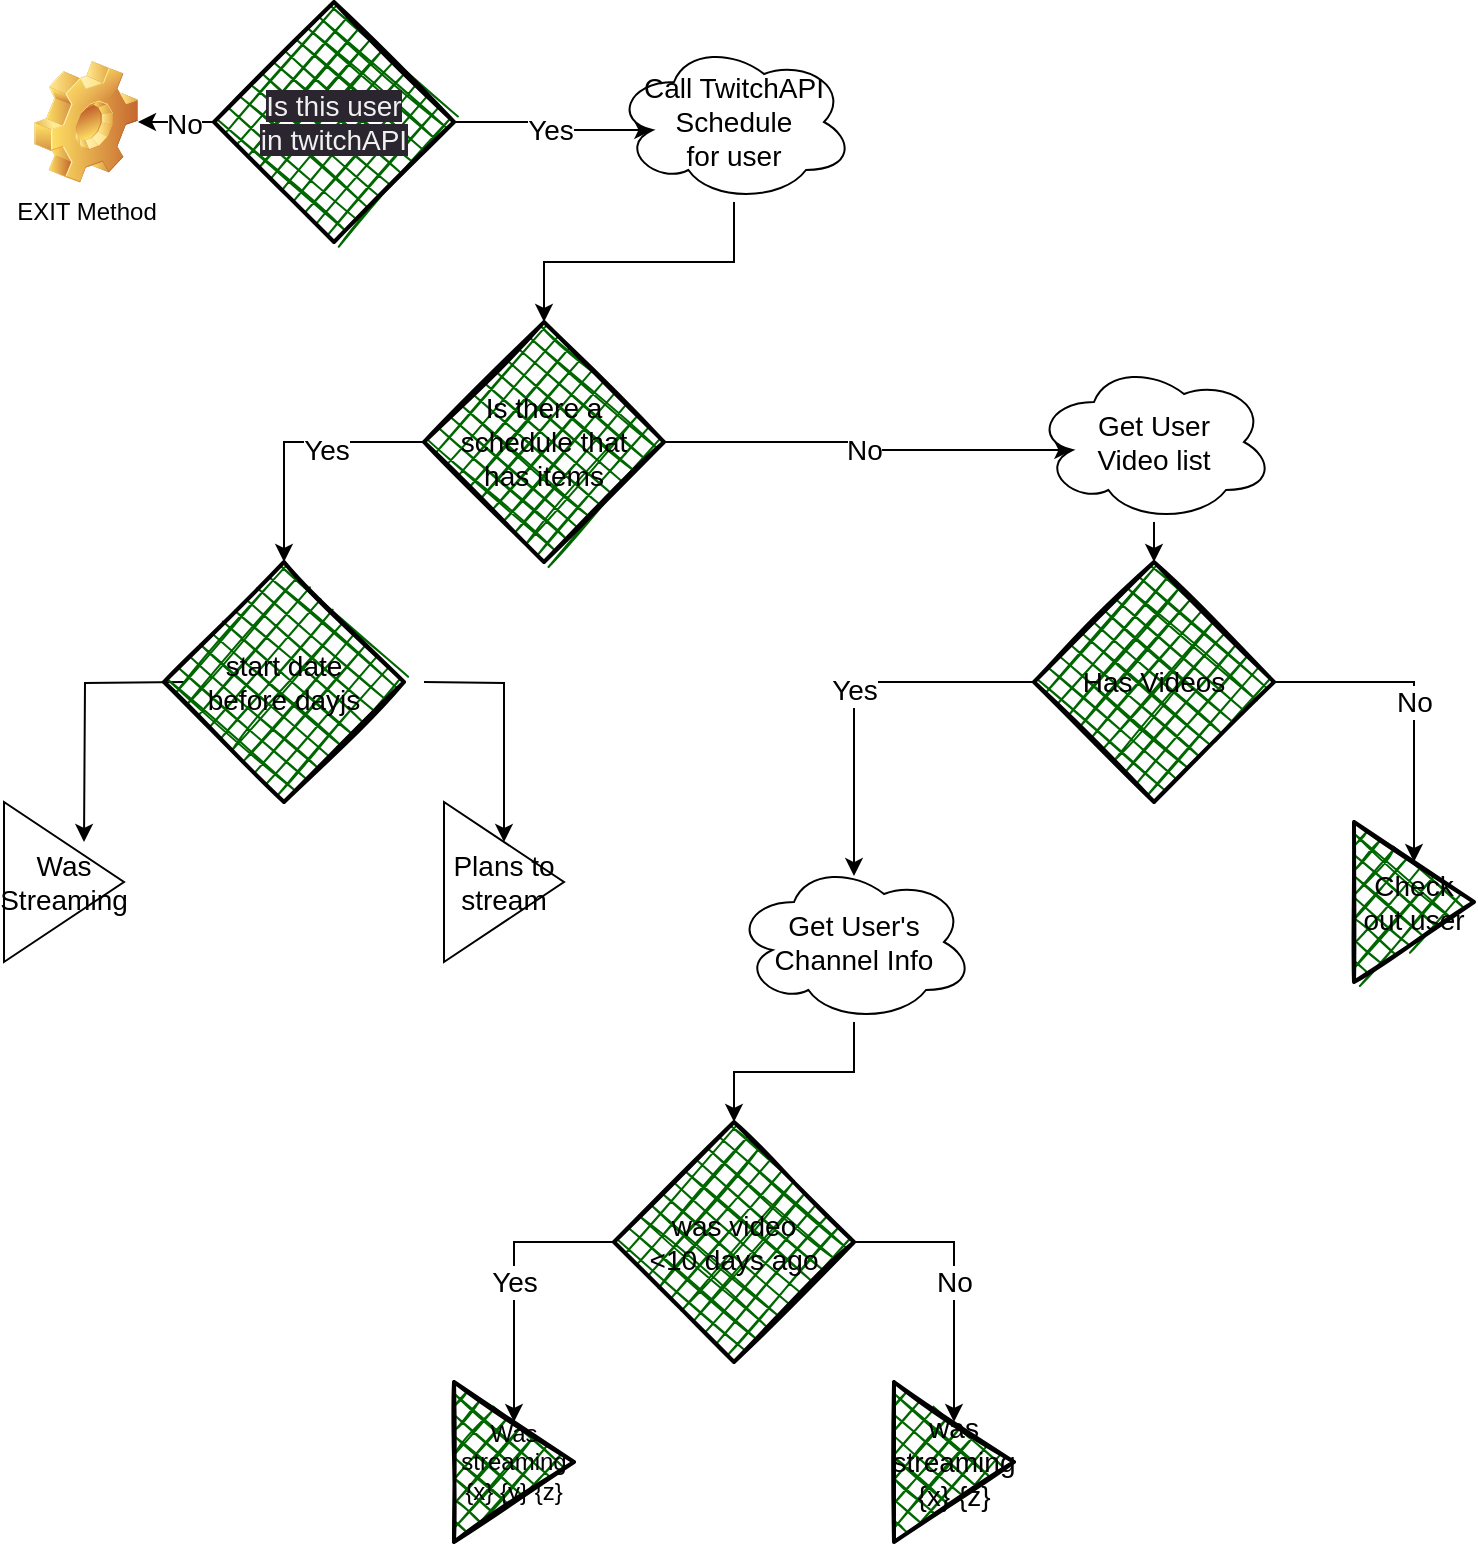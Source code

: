 <mxfile version="20.8.3" type="device"><diagram id="8tQJV8m8m_nk9vcsK3re" name="Page-1"><mxGraphModel dx="1434" dy="760" grid="1" gridSize="10" guides="1" tooltips="1" connect="1" arrows="1" fold="1" page="1" pageScale="1" pageWidth="850" pageHeight="1100" math="0" shadow="0"><root><mxCell id="0"/><mxCell id="1" parent="0"/><mxCell id="If_p3n30EdfCmcMn5kvQ-5" style="edgeStyle=orthogonalEdgeStyle;rounded=0;orthogonalLoop=1;jettySize=auto;html=1;" parent="1" source="If_p3n30EdfCmcMn5kvQ-3" target="If_p3n30EdfCmcMn5kvQ-4" edge="1"><mxGeometry relative="1" as="geometry"/></mxCell><mxCell id="If_p3n30EdfCmcMn5kvQ-6" value="&lt;font style=&quot;font-size: 14px;&quot;&gt;No&lt;/font&gt;" style="edgeLabel;html=1;align=center;verticalAlign=middle;resizable=0;points=[];" parent="If_p3n30EdfCmcMn5kvQ-5" vertex="1" connectable="0"><mxGeometry x="-0.263" y="1" relative="1" as="geometry"><mxPoint as="offset"/></mxGeometry></mxCell><mxCell id="If_p3n30EdfCmcMn5kvQ-9" value="Yes" style="edgeStyle=orthogonalEdgeStyle;rounded=0;orthogonalLoop=1;jettySize=auto;html=1;entryX=0.16;entryY=0.55;entryDx=0;entryDy=0;entryPerimeter=0;fontSize=14;" parent="1" source="If_p3n30EdfCmcMn5kvQ-3" target="If_p3n30EdfCmcMn5kvQ-8" edge="1"><mxGeometry relative="1" as="geometry"/></mxCell><mxCell id="If_p3n30EdfCmcMn5kvQ-3" value="&lt;font style=&quot;font-size: 14px;&quot;&gt;&lt;span style=&quot;color: rgb(240, 240, 240); font-family: Helvetica; font-style: normal; font-variant-ligatures: normal; font-variant-caps: normal; font-weight: 400; letter-spacing: normal; orphans: 2; text-indent: 0px; text-transform: none; widows: 2; word-spacing: 0px; -webkit-text-stroke-width: 0px; background-color: rgb(42, 37, 47); text-decoration-thickness: initial; text-decoration-style: initial; text-decoration-color: initial; float: none; display: inline !important;&quot;&gt;Is this user&lt;/span&gt;&lt;br style=&quot;border-color: rgb(0, 0, 0); color: rgb(240, 240, 240); font-family: Helvetica; font-style: normal; font-variant-ligatures: normal; font-variant-caps: normal; font-weight: 400; letter-spacing: normal; orphans: 2; text-indent: 0px; text-transform: none; widows: 2; word-spacing: 0px; -webkit-text-stroke-width: 0px; background-color: rgb(42, 37, 47); text-decoration-thickness: initial; text-decoration-style: initial; text-decoration-color: initial;&quot;&gt;&lt;span style=&quot;color: rgb(240, 240, 240); font-family: Helvetica; font-style: normal; font-variant-ligatures: normal; font-variant-caps: normal; font-weight: 400; letter-spacing: normal; orphans: 2; text-indent: 0px; text-transform: none; widows: 2; word-spacing: 0px; -webkit-text-stroke-width: 0px; background-color: rgb(42, 37, 47); text-decoration-thickness: initial; text-decoration-style: initial; text-decoration-color: initial; float: none; display: inline !important;&quot;&gt;in twitchAPI&lt;/span&gt;&lt;br&gt;&lt;/font&gt;" style="rhombus;whiteSpace=wrap;html=1;strokeWidth=2;fillWeight=-1;hachureGap=8;fillStyle=cross-hatch;fillColor=#006600;sketch=1;align=center;verticalAlign=middle;" parent="1" vertex="1"><mxGeometry x="120" y="80" width="120" height="120" as="geometry"/></mxCell><mxCell id="If_p3n30EdfCmcMn5kvQ-4" value="EXIT Method" style="shape=image;html=1;verticalLabelPosition=bottom;verticalAlign=top;imageAspect=1;aspect=fixed;image=img/clipart/Gear_128x128.png" parent="1" vertex="1"><mxGeometry x="30" y="109.5" width="52" height="61" as="geometry"/></mxCell><mxCell id="If_p3n30EdfCmcMn5kvQ-11" style="edgeStyle=orthogonalEdgeStyle;rounded=0;orthogonalLoop=1;jettySize=auto;html=1;entryX=0.5;entryY=0;entryDx=0;entryDy=0;fontSize=14;" parent="1" source="If_p3n30EdfCmcMn5kvQ-8" target="If_p3n30EdfCmcMn5kvQ-10" edge="1"><mxGeometry relative="1" as="geometry"/></mxCell><mxCell id="If_p3n30EdfCmcMn5kvQ-8" value="Call TwitchAPI&lt;br&gt;Schedule &lt;br&gt;for user" style="ellipse;shape=cloud;whiteSpace=wrap;html=1;fontSize=14;" parent="1" vertex="1"><mxGeometry x="320" y="100" width="120" height="80" as="geometry"/></mxCell><mxCell id="If_p3n30EdfCmcMn5kvQ-14" style="edgeStyle=orthogonalEdgeStyle;rounded=0;orthogonalLoop=1;jettySize=auto;html=1;entryX=0.5;entryY=0;entryDx=0;entryDy=0;fontSize=14;" parent="1" source="If_p3n30EdfCmcMn5kvQ-10" target="If_p3n30EdfCmcMn5kvQ-13" edge="1"><mxGeometry relative="1" as="geometry"/></mxCell><mxCell id="If_p3n30EdfCmcMn5kvQ-24" value="Yes" style="edgeLabel;html=1;align=center;verticalAlign=middle;resizable=0;points=[];fontSize=14;" parent="If_p3n30EdfCmcMn5kvQ-14" vertex="1" connectable="0"><mxGeometry x="-0.246" y="4" relative="1" as="geometry"><mxPoint as="offset"/></mxGeometry></mxCell><mxCell id="If_p3n30EdfCmcMn5kvQ-27" value="No" style="edgeStyle=orthogonalEdgeStyle;rounded=0;orthogonalLoop=1;jettySize=auto;html=1;entryX=0.16;entryY=0.55;entryDx=0;entryDy=0;entryPerimeter=0;fontSize=14;" parent="1" source="If_p3n30EdfCmcMn5kvQ-10" target="If_p3n30EdfCmcMn5kvQ-26" edge="1"><mxGeometry relative="1" as="geometry"/></mxCell><mxCell id="If_p3n30EdfCmcMn5kvQ-10" value="&lt;font style=&quot;font-size: 14px;&quot;&gt;Is there a schedule that&lt;br&gt;has items&lt;br&gt;&lt;/font&gt;" style="rhombus;whiteSpace=wrap;html=1;strokeWidth=2;fillWeight=-1;hachureGap=8;fillStyle=cross-hatch;fillColor=#006600;sketch=1;align=center;verticalAlign=middle;" parent="1" vertex="1"><mxGeometry x="225" y="240" width="120" height="120" as="geometry"/></mxCell><mxCell id="If_p3n30EdfCmcMn5kvQ-17" style="edgeStyle=orthogonalEdgeStyle;rounded=0;orthogonalLoop=1;jettySize=auto;html=1;exitX=1;exitY=0.5;exitDx=0;exitDy=0;fontSize=14;" parent="1" target="If_p3n30EdfCmcMn5kvQ-16" edge="1"><mxGeometry relative="1" as="geometry"><mxPoint x="225" y="420" as="sourcePoint"/></mxGeometry></mxCell><mxCell id="If_p3n30EdfCmcMn5kvQ-18" style="edgeStyle=orthogonalEdgeStyle;rounded=0;orthogonalLoop=1;jettySize=auto;html=1;entryX=0.5;entryY=0;entryDx=0;entryDy=0;fontSize=14;exitX=0;exitY=0.5;exitDx=0;exitDy=0;" parent="1" edge="1"><mxGeometry relative="1" as="geometry"><mxPoint x="105" y="420" as="sourcePoint"/><mxPoint x="55" y="500" as="targetPoint"/></mxGeometry></mxCell><mxCell id="If_p3n30EdfCmcMn5kvQ-13" value="&lt;font style=&quot;font-size: 14px;&quot;&gt;start date &lt;br&gt;before dayjs&lt;br&gt;&lt;/font&gt;" style="rhombus;whiteSpace=wrap;html=1;strokeWidth=2;fillWeight=-1;hachureGap=8;fillStyle=cross-hatch;fillColor=#006600;sketch=1;align=center;verticalAlign=middle;" parent="1" vertex="1"><mxGeometry x="95" y="360" width="120" height="120" as="geometry"/></mxCell><mxCell id="If_p3n30EdfCmcMn5kvQ-15" value="Was Streaming" style="triangle;whiteSpace=wrap;html=1;fontSize=14;" parent="1" vertex="1"><mxGeometry x="15" y="480" width="60" height="80" as="geometry"/></mxCell><mxCell id="If_p3n30EdfCmcMn5kvQ-16" value="Plans to&lt;br&gt;stream" style="triangle;whiteSpace=wrap;html=1;fontSize=14;" parent="1" vertex="1"><mxGeometry x="235" y="480" width="60" height="80" as="geometry"/></mxCell><mxCell id="If_p3n30EdfCmcMn5kvQ-30" value="Yes" style="edgeStyle=orthogonalEdgeStyle;rounded=0;orthogonalLoop=1;jettySize=auto;html=1;entryX=0.5;entryY=0.088;entryDx=0;entryDy=0;entryPerimeter=0;fontSize=14;" parent="1" source="If_p3n30EdfCmcMn5kvQ-21" target="If_p3n30EdfCmcMn5kvQ-29" edge="1"><mxGeometry relative="1" as="geometry"/></mxCell><mxCell id="If_p3n30EdfCmcMn5kvQ-42" value="No" style="edgeStyle=orthogonalEdgeStyle;rounded=0;orthogonalLoop=1;jettySize=auto;html=1;entryX=0.5;entryY=0;entryDx=0;entryDy=0;fontSize=14;" parent="1" source="If_p3n30EdfCmcMn5kvQ-21" target="If_p3n30EdfCmcMn5kvQ-41" edge="1"><mxGeometry relative="1" as="geometry"/></mxCell><mxCell id="If_p3n30EdfCmcMn5kvQ-21" value="&lt;font style=&quot;font-size: 14px;&quot;&gt;Has Videos&lt;br&gt;&lt;/font&gt;" style="rhombus;whiteSpace=wrap;html=1;strokeWidth=2;fillWeight=-1;hachureGap=8;fillStyle=cross-hatch;fillColor=#006600;sketch=1;align=center;verticalAlign=middle;" parent="1" vertex="1"><mxGeometry x="530" y="360" width="120" height="120" as="geometry"/></mxCell><mxCell id="If_p3n30EdfCmcMn5kvQ-28" style="edgeStyle=orthogonalEdgeStyle;rounded=0;orthogonalLoop=1;jettySize=auto;html=1;entryX=0.5;entryY=0;entryDx=0;entryDy=0;fontSize=14;" parent="1" source="If_p3n30EdfCmcMn5kvQ-26" target="If_p3n30EdfCmcMn5kvQ-21" edge="1"><mxGeometry relative="1" as="geometry"/></mxCell><mxCell id="If_p3n30EdfCmcMn5kvQ-26" value="Get User &lt;br&gt;Video list" style="ellipse;shape=cloud;whiteSpace=wrap;html=1;fontSize=14;" parent="1" vertex="1"><mxGeometry x="530" y="260" width="120" height="80" as="geometry"/></mxCell><mxCell id="If_p3n30EdfCmcMn5kvQ-33" style="edgeStyle=orthogonalEdgeStyle;rounded=0;orthogonalLoop=1;jettySize=auto;html=1;fontSize=14;" parent="1" source="If_p3n30EdfCmcMn5kvQ-29" target="If_p3n30EdfCmcMn5kvQ-32" edge="1"><mxGeometry relative="1" as="geometry"/></mxCell><mxCell id="If_p3n30EdfCmcMn5kvQ-29" value="Get User's&lt;br&gt;Channel Info" style="ellipse;shape=cloud;whiteSpace=wrap;html=1;fontSize=14;" parent="1" vertex="1"><mxGeometry x="380" y="510" width="120" height="80" as="geometry"/></mxCell><mxCell id="If_p3n30EdfCmcMn5kvQ-38" value="No" style="edgeStyle=orthogonalEdgeStyle;rounded=0;orthogonalLoop=1;jettySize=auto;html=1;entryX=0.5;entryY=0;entryDx=0;entryDy=0;fontSize=14;" parent="1" source="If_p3n30EdfCmcMn5kvQ-32" target="If_p3n30EdfCmcMn5kvQ-37" edge="1"><mxGeometry relative="1" as="geometry"/></mxCell><mxCell id="If_p3n30EdfCmcMn5kvQ-43" value="Yes" style="edgeStyle=orthogonalEdgeStyle;rounded=0;orthogonalLoop=1;jettySize=auto;html=1;entryX=0.5;entryY=0;entryDx=0;entryDy=0;fontSize=14;" parent="1" source="If_p3n30EdfCmcMn5kvQ-32" target="If_p3n30EdfCmcMn5kvQ-34" edge="1"><mxGeometry relative="1" as="geometry"/></mxCell><mxCell id="If_p3n30EdfCmcMn5kvQ-32" value="&lt;font style=&quot;font-size: 14px;&quot;&gt;was video &lt;br&gt;&amp;lt;10 days ago&lt;br&gt;&lt;/font&gt;" style="rhombus;whiteSpace=wrap;html=1;strokeWidth=2;fillWeight=-1;hachureGap=8;fillStyle=cross-hatch;fillColor=#006600;sketch=1;align=center;verticalAlign=middle;" parent="1" vertex="1"><mxGeometry x="320" y="640" width="120" height="120" as="geometry"/></mxCell><mxCell id="If_p3n30EdfCmcMn5kvQ-34" value="Was streaming&lt;br&gt;{x} {y} {z}" style="triangle;whiteSpace=wrap;html=1;fillColor=#006600;strokeWidth=2;fillWeight=-1;hachureGap=8;fillStyle=cross-hatch;sketch=1;" parent="1" vertex="1"><mxGeometry x="240" y="770" width="60" height="80" as="geometry"/></mxCell><mxCell id="If_p3n30EdfCmcMn5kvQ-37" value="was streaming {x} {z}" style="triangle;whiteSpace=wrap;html=1;fillColor=#006600;strokeWidth=2;fillWeight=-1;hachureGap=8;fillStyle=cross-hatch;sketch=1;fontSize=14;" parent="1" vertex="1"><mxGeometry x="460" y="770" width="60" height="80" as="geometry"/></mxCell><mxCell id="If_p3n30EdfCmcMn5kvQ-41" value="Check out user" style="triangle;whiteSpace=wrap;html=1;fillColor=#006600;strokeWidth=2;fillWeight=-1;hachureGap=8;fillStyle=cross-hatch;sketch=1;fontSize=14;" parent="1" vertex="1"><mxGeometry x="690" y="490" width="60" height="80" as="geometry"/></mxCell></root></mxGraphModel></diagram></mxfile>